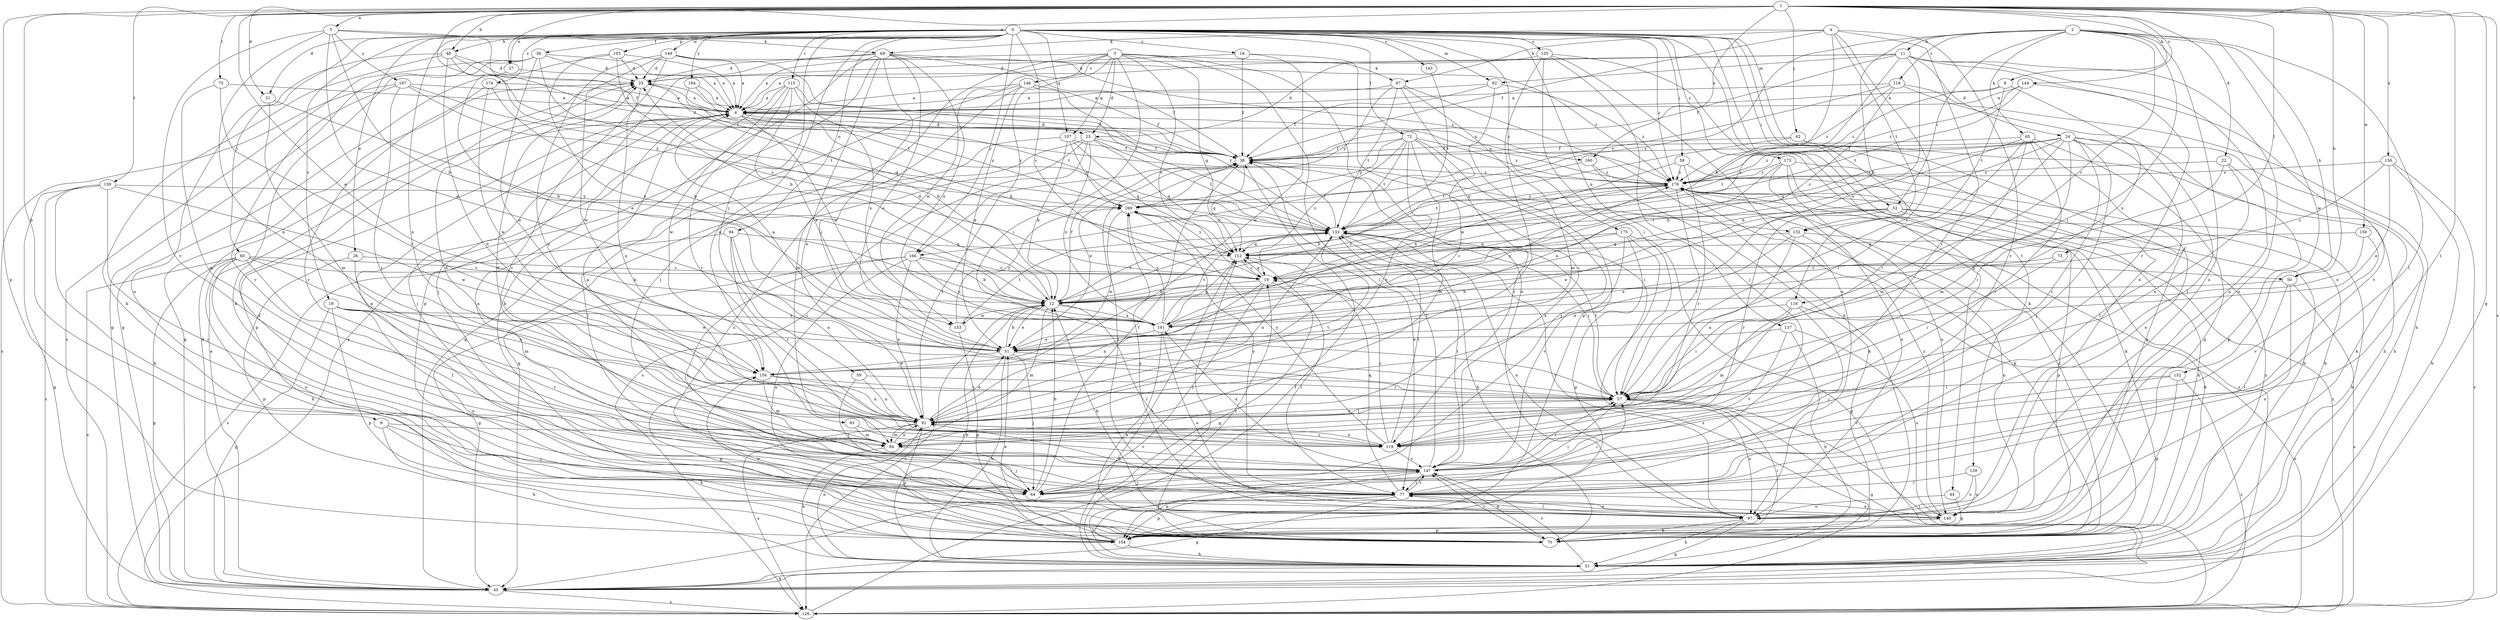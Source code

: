 strict digraph  {
0;
1;
2;
3;
4;
5;
6;
8;
9;
11;
12;
16;
18;
19;
21;
22;
23;
24;
25;
26;
27;
31;
36;
38;
44;
45;
48;
50;
51;
52;
57;
58;
59;
60;
62;
64;
65;
67;
69;
70;
72;
73;
75;
77;
82;
84;
91;
93;
94;
97;
103;
104;
107;
112;
115;
116;
118;
119;
125;
126;
129;
130;
132;
133;
137;
140;
143;
144;
146;
147;
149;
150;
152;
153;
154;
156;
160;
161;
164;
166;
167;
169;
173;
174;
175;
176;
0 -> 16  [label=c];
0 -> 18  [label=c];
0 -> 19  [label=c];
0 -> 21  [label=d];
0 -> 26  [label=e];
0 -> 27  [label=e];
0 -> 36  [label=f];
0 -> 44  [label=g];
0 -> 48  [label=h];
0 -> 52  [label=i];
0 -> 58  [label=j];
0 -> 59  [label=j];
0 -> 60  [label=j];
0 -> 72  [label=l];
0 -> 82  [label=m];
0 -> 91  [label=n];
0 -> 93  [label=o];
0 -> 94  [label=o];
0 -> 97  [label=o];
0 -> 103  [label=p];
0 -> 107  [label=q];
0 -> 115  [label=r];
0 -> 116  [label=r];
0 -> 125  [label=s];
0 -> 129  [label=t];
0 -> 137  [label=u];
0 -> 143  [label=v];
0 -> 149  [label=w];
0 -> 164  [label=y];
0 -> 166  [label=y];
0 -> 173  [label=z];
0 -> 174  [label=z];
0 -> 175  [label=z];
0 -> 176  [label=z];
1 -> 5  [label=a];
1 -> 8  [label=b];
1 -> 9  [label=b];
1 -> 21  [label=d];
1 -> 22  [label=d];
1 -> 27  [label=e];
1 -> 31  [label=e];
1 -> 45  [label=g];
1 -> 48  [label=h];
1 -> 50  [label=h];
1 -> 62  [label=j];
1 -> 73  [label=l];
1 -> 75  [label=l];
1 -> 77  [label=l];
1 -> 104  [label=p];
1 -> 126  [label=s];
1 -> 130  [label=t];
1 -> 132  [label=t];
1 -> 144  [label=v];
1 -> 150  [label=w];
1 -> 156  [label=x];
1 -> 160  [label=x];
2 -> 11  [label=b];
2 -> 12  [label=b];
2 -> 50  [label=h];
2 -> 52  [label=i];
2 -> 57  [label=i];
2 -> 65  [label=k];
2 -> 77  [label=l];
2 -> 116  [label=r];
2 -> 118  [label=r];
2 -> 140  [label=u];
2 -> 152  [label=w];
2 -> 166  [label=y];
3 -> 6  [label=a];
3 -> 19  [label=c];
3 -> 23  [label=d];
3 -> 57  [label=i];
3 -> 64  [label=j];
3 -> 67  [label=k];
3 -> 77  [label=l];
3 -> 97  [label=o];
3 -> 107  [label=q];
3 -> 112  [label=q];
3 -> 146  [label=v];
3 -> 153  [label=w];
3 -> 166  [label=y];
4 -> 12  [label=b];
4 -> 38  [label=f];
4 -> 57  [label=i];
4 -> 67  [label=k];
4 -> 69  [label=k];
4 -> 119  [label=r];
4 -> 132  [label=t];
4 -> 147  [label=v];
5 -> 12  [label=b];
5 -> 31  [label=e];
5 -> 38  [label=f];
5 -> 69  [label=k];
5 -> 91  [label=n];
5 -> 147  [label=v];
5 -> 167  [label=y];
6 -> 23  [label=d];
6 -> 50  [label=h];
6 -> 64  [label=j];
6 -> 104  [label=p];
6 -> 153  [label=w];
6 -> 160  [label=x];
6 -> 169  [label=y];
8 -> 6  [label=a];
8 -> 132  [label=t];
8 -> 161  [label=x];
8 -> 176  [label=z];
9 -> 51  [label=h];
9 -> 64  [label=j];
9 -> 70  [label=k];
9 -> 119  [label=r];
11 -> 6  [label=a];
11 -> 19  [label=c];
11 -> 23  [label=d];
11 -> 24  [label=d];
11 -> 38  [label=f];
11 -> 82  [label=m];
11 -> 97  [label=o];
11 -> 119  [label=r];
11 -> 140  [label=u];
11 -> 161  [label=x];
12 -> 25  [label=d];
12 -> 31  [label=e];
12 -> 38  [label=f];
12 -> 77  [label=l];
12 -> 84  [label=m];
12 -> 126  [label=s];
12 -> 133  [label=t];
12 -> 153  [label=w];
12 -> 161  [label=x];
12 -> 176  [label=z];
16 -> 25  [label=d];
16 -> 38  [label=f];
16 -> 147  [label=v];
16 -> 154  [label=w];
18 -> 31  [label=e];
18 -> 45  [label=g];
18 -> 97  [label=o];
18 -> 104  [label=p];
18 -> 147  [label=v];
18 -> 161  [label=x];
19 -> 12  [label=b];
19 -> 64  [label=j];
19 -> 77  [label=l];
19 -> 91  [label=n];
19 -> 112  [label=q];
21 -> 12  [label=b];
21 -> 84  [label=m];
22 -> 57  [label=i];
22 -> 70  [label=k];
22 -> 91  [label=n];
22 -> 176  [label=z];
23 -> 38  [label=f];
23 -> 45  [label=g];
23 -> 112  [label=q];
23 -> 126  [label=s];
23 -> 133  [label=t];
23 -> 140  [label=u];
23 -> 161  [label=x];
24 -> 12  [label=b];
24 -> 38  [label=f];
24 -> 51  [label=h];
24 -> 57  [label=i];
24 -> 64  [label=j];
24 -> 77  [label=l];
24 -> 84  [label=m];
24 -> 104  [label=p];
24 -> 112  [label=q];
24 -> 119  [label=r];
24 -> 133  [label=t];
24 -> 176  [label=z];
25 -> 6  [label=a];
25 -> 45  [label=g];
25 -> 91  [label=n];
25 -> 112  [label=q];
26 -> 19  [label=c];
26 -> 84  [label=m];
26 -> 104  [label=p];
27 -> 6  [label=a];
27 -> 31  [label=e];
31 -> 6  [label=a];
31 -> 12  [label=b];
31 -> 51  [label=h];
31 -> 57  [label=i];
31 -> 64  [label=j];
31 -> 154  [label=w];
36 -> 6  [label=a];
36 -> 19  [label=c];
36 -> 25  [label=d];
36 -> 45  [label=g];
36 -> 70  [label=k];
36 -> 126  [label=s];
36 -> 154  [label=w];
38 -> 25  [label=d];
38 -> 31  [label=e];
38 -> 57  [label=i];
38 -> 112  [label=q];
38 -> 176  [label=z];
44 -> 97  [label=o];
44 -> 104  [label=p];
45 -> 6  [label=a];
45 -> 25  [label=d];
45 -> 126  [label=s];
45 -> 176  [label=z];
48 -> 25  [label=d];
48 -> 38  [label=f];
48 -> 70  [label=k];
48 -> 91  [label=n];
48 -> 133  [label=t];
48 -> 140  [label=u];
50 -> 12  [label=b];
50 -> 77  [label=l];
50 -> 97  [label=o];
50 -> 126  [label=s];
51 -> 12  [label=b];
51 -> 45  [label=g];
51 -> 91  [label=n];
51 -> 112  [label=q];
51 -> 147  [label=v];
51 -> 176  [label=z];
52 -> 31  [label=e];
52 -> 51  [label=h];
52 -> 70  [label=k];
52 -> 91  [label=n];
52 -> 104  [label=p];
52 -> 119  [label=r];
52 -> 133  [label=t];
57 -> 45  [label=g];
57 -> 91  [label=n];
57 -> 97  [label=o];
57 -> 133  [label=t];
58 -> 51  [label=h];
58 -> 119  [label=r];
58 -> 161  [label=x];
58 -> 176  [label=z];
59 -> 57  [label=i];
59 -> 64  [label=j];
59 -> 91  [label=n];
60 -> 12  [label=b];
60 -> 19  [label=c];
60 -> 45  [label=g];
60 -> 70  [label=k];
60 -> 77  [label=l];
60 -> 91  [label=n];
60 -> 97  [label=o];
60 -> 126  [label=s];
62 -> 38  [label=f];
62 -> 51  [label=h];
62 -> 104  [label=p];
62 -> 112  [label=q];
64 -> 6  [label=a];
64 -> 12  [label=b];
64 -> 38  [label=f];
64 -> 57  [label=i];
65 -> 12  [label=b];
65 -> 38  [label=f];
65 -> 57  [label=i];
65 -> 84  [label=m];
65 -> 97  [label=o];
65 -> 104  [label=p];
65 -> 119  [label=r];
67 -> 6  [label=a];
67 -> 70  [label=k];
67 -> 84  [label=m];
67 -> 133  [label=t];
67 -> 154  [label=w];
67 -> 169  [label=y];
69 -> 25  [label=d];
69 -> 31  [label=e];
69 -> 38  [label=f];
69 -> 57  [label=i];
69 -> 70  [label=k];
69 -> 91  [label=n];
69 -> 104  [label=p];
69 -> 126  [label=s];
69 -> 161  [label=x];
69 -> 176  [label=z];
70 -> 19  [label=c];
70 -> 25  [label=d];
70 -> 147  [label=v];
70 -> 154  [label=w];
70 -> 176  [label=z];
72 -> 19  [label=c];
72 -> 38  [label=f];
72 -> 64  [label=j];
72 -> 84  [label=m];
72 -> 91  [label=n];
72 -> 119  [label=r];
72 -> 133  [label=t];
72 -> 169  [label=y];
72 -> 176  [label=z];
73 -> 19  [label=c];
73 -> 57  [label=i];
75 -> 6  [label=a];
75 -> 57  [label=i];
75 -> 84  [label=m];
77 -> 6  [label=a];
77 -> 45  [label=g];
77 -> 51  [label=h];
77 -> 57  [label=i];
77 -> 91  [label=n];
77 -> 97  [label=o];
77 -> 104  [label=p];
77 -> 112  [label=q];
77 -> 140  [label=u];
77 -> 147  [label=v];
77 -> 169  [label=y];
82 -> 6  [label=a];
82 -> 38  [label=f];
82 -> 104  [label=p];
82 -> 176  [label=z];
84 -> 6  [label=a];
84 -> 25  [label=d];
84 -> 51  [label=h];
84 -> 64  [label=j];
84 -> 91  [label=n];
91 -> 31  [label=e];
91 -> 38  [label=f];
91 -> 57  [label=i];
91 -> 84  [label=m];
91 -> 104  [label=p];
91 -> 119  [label=r];
91 -> 126  [label=s];
91 -> 133  [label=t];
93 -> 84  [label=m];
93 -> 147  [label=v];
94 -> 57  [label=i];
94 -> 91  [label=n];
94 -> 112  [label=q];
94 -> 119  [label=r];
94 -> 126  [label=s];
97 -> 12  [label=b];
97 -> 45  [label=g];
97 -> 51  [label=h];
97 -> 70  [label=k];
97 -> 77  [label=l];
97 -> 133  [label=t];
97 -> 169  [label=y];
103 -> 6  [label=a];
103 -> 12  [label=b];
103 -> 25  [label=d];
103 -> 45  [label=g];
103 -> 161  [label=x];
104 -> 31  [label=e];
104 -> 51  [label=h];
104 -> 57  [label=i];
104 -> 147  [label=v];
107 -> 12  [label=b];
107 -> 38  [label=f];
107 -> 64  [label=j];
107 -> 112  [label=q];
107 -> 169  [label=y];
112 -> 19  [label=c];
112 -> 45  [label=g];
112 -> 51  [label=h];
112 -> 169  [label=y];
115 -> 6  [label=a];
115 -> 31  [label=e];
115 -> 38  [label=f];
115 -> 64  [label=j];
115 -> 119  [label=r];
115 -> 154  [label=w];
115 -> 161  [label=x];
116 -> 57  [label=i];
116 -> 64  [label=j];
116 -> 84  [label=m];
116 -> 126  [label=s];
116 -> 161  [label=x];
118 -> 6  [label=a];
118 -> 19  [label=c];
118 -> 51  [label=h];
118 -> 77  [label=l];
118 -> 169  [label=y];
118 -> 176  [label=z];
119 -> 19  [label=c];
119 -> 25  [label=d];
119 -> 91  [label=n];
119 -> 133  [label=t];
119 -> 147  [label=v];
119 -> 169  [label=y];
125 -> 25  [label=d];
125 -> 57  [label=i];
125 -> 64  [label=j];
125 -> 70  [label=k];
125 -> 91  [label=n];
125 -> 97  [label=o];
126 -> 38  [label=f];
126 -> 57  [label=i];
126 -> 176  [label=z];
129 -> 77  [label=l];
129 -> 97  [label=o];
129 -> 140  [label=u];
130 -> 45  [label=g];
130 -> 64  [label=j];
130 -> 70  [label=k];
130 -> 126  [label=s];
130 -> 154  [label=w];
130 -> 169  [label=y];
132 -> 31  [label=e];
132 -> 70  [label=k];
132 -> 91  [label=n];
132 -> 112  [label=q];
132 -> 140  [label=u];
133 -> 38  [label=f];
133 -> 57  [label=i];
133 -> 70  [label=k];
133 -> 91  [label=n];
133 -> 97  [label=o];
133 -> 112  [label=q];
137 -> 31  [label=e];
137 -> 51  [label=h];
137 -> 140  [label=u];
137 -> 147  [label=v];
140 -> 38  [label=f];
140 -> 104  [label=p];
140 -> 176  [label=z];
143 -> 133  [label=t];
144 -> 6  [label=a];
144 -> 133  [label=t];
144 -> 147  [label=v];
144 -> 176  [label=z];
146 -> 6  [label=a];
146 -> 31  [label=e];
146 -> 38  [label=f];
146 -> 45  [label=g];
146 -> 84  [label=m];
146 -> 133  [label=t];
147 -> 38  [label=f];
147 -> 57  [label=i];
147 -> 64  [label=j];
147 -> 70  [label=k];
147 -> 77  [label=l];
147 -> 104  [label=p];
147 -> 133  [label=t];
147 -> 161  [label=x];
149 -> 6  [label=a];
149 -> 25  [label=d];
149 -> 91  [label=n];
149 -> 133  [label=t];
149 -> 147  [label=v];
149 -> 154  [label=w];
149 -> 176  [label=z];
150 -> 112  [label=q];
150 -> 147  [label=v];
150 -> 161  [label=x];
152 -> 57  [label=i];
152 -> 104  [label=p];
152 -> 126  [label=s];
152 -> 147  [label=v];
153 -> 104  [label=p];
153 -> 133  [label=t];
153 -> 169  [label=y];
154 -> 57  [label=i];
154 -> 84  [label=m];
154 -> 91  [label=n];
154 -> 104  [label=p];
156 -> 19  [label=c];
156 -> 31  [label=e];
156 -> 51  [label=h];
156 -> 126  [label=s];
156 -> 176  [label=z];
160 -> 70  [label=k];
160 -> 133  [label=t];
160 -> 176  [label=z];
161 -> 31  [label=e];
161 -> 70  [label=k];
161 -> 97  [label=o];
161 -> 112  [label=q];
161 -> 133  [label=t];
161 -> 169  [label=y];
161 -> 176  [label=z];
164 -> 6  [label=a];
164 -> 12  [label=b];
164 -> 133  [label=t];
166 -> 12  [label=b];
166 -> 19  [label=c];
166 -> 45  [label=g];
166 -> 77  [label=l];
166 -> 91  [label=n];
166 -> 97  [label=o];
166 -> 161  [label=x];
167 -> 6  [label=a];
167 -> 119  [label=r];
167 -> 126  [label=s];
167 -> 133  [label=t];
167 -> 147  [label=v];
167 -> 169  [label=y];
169 -> 133  [label=t];
169 -> 154  [label=w];
173 -> 31  [label=e];
173 -> 51  [label=h];
173 -> 70  [label=k];
173 -> 97  [label=o];
173 -> 140  [label=u];
173 -> 176  [label=z];
174 -> 6  [label=a];
174 -> 12  [label=b];
174 -> 147  [label=v];
174 -> 154  [label=w];
175 -> 19  [label=c];
175 -> 45  [label=g];
175 -> 104  [label=p];
175 -> 112  [label=q];
175 -> 126  [label=s];
175 -> 147  [label=v];
176 -> 6  [label=a];
176 -> 12  [label=b];
176 -> 57  [label=i];
176 -> 70  [label=k];
176 -> 133  [label=t];
176 -> 169  [label=y];
}
